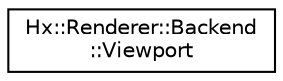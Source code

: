 digraph "Graphical Class Hierarchy"
{
  edge [fontname="Helvetica",fontsize="10",labelfontname="Helvetica",labelfontsize="10"];
  node [fontname="Helvetica",fontsize="10",shape=record];
  rankdir="LR";
  Node1 [label="Hx::Renderer::Backend\l::Viewport",height=0.2,width=0.4,color="black", fillcolor="white", style="filled",URL="$structHx_1_1Renderer_1_1Backend_1_1Viewport.html"];
}
